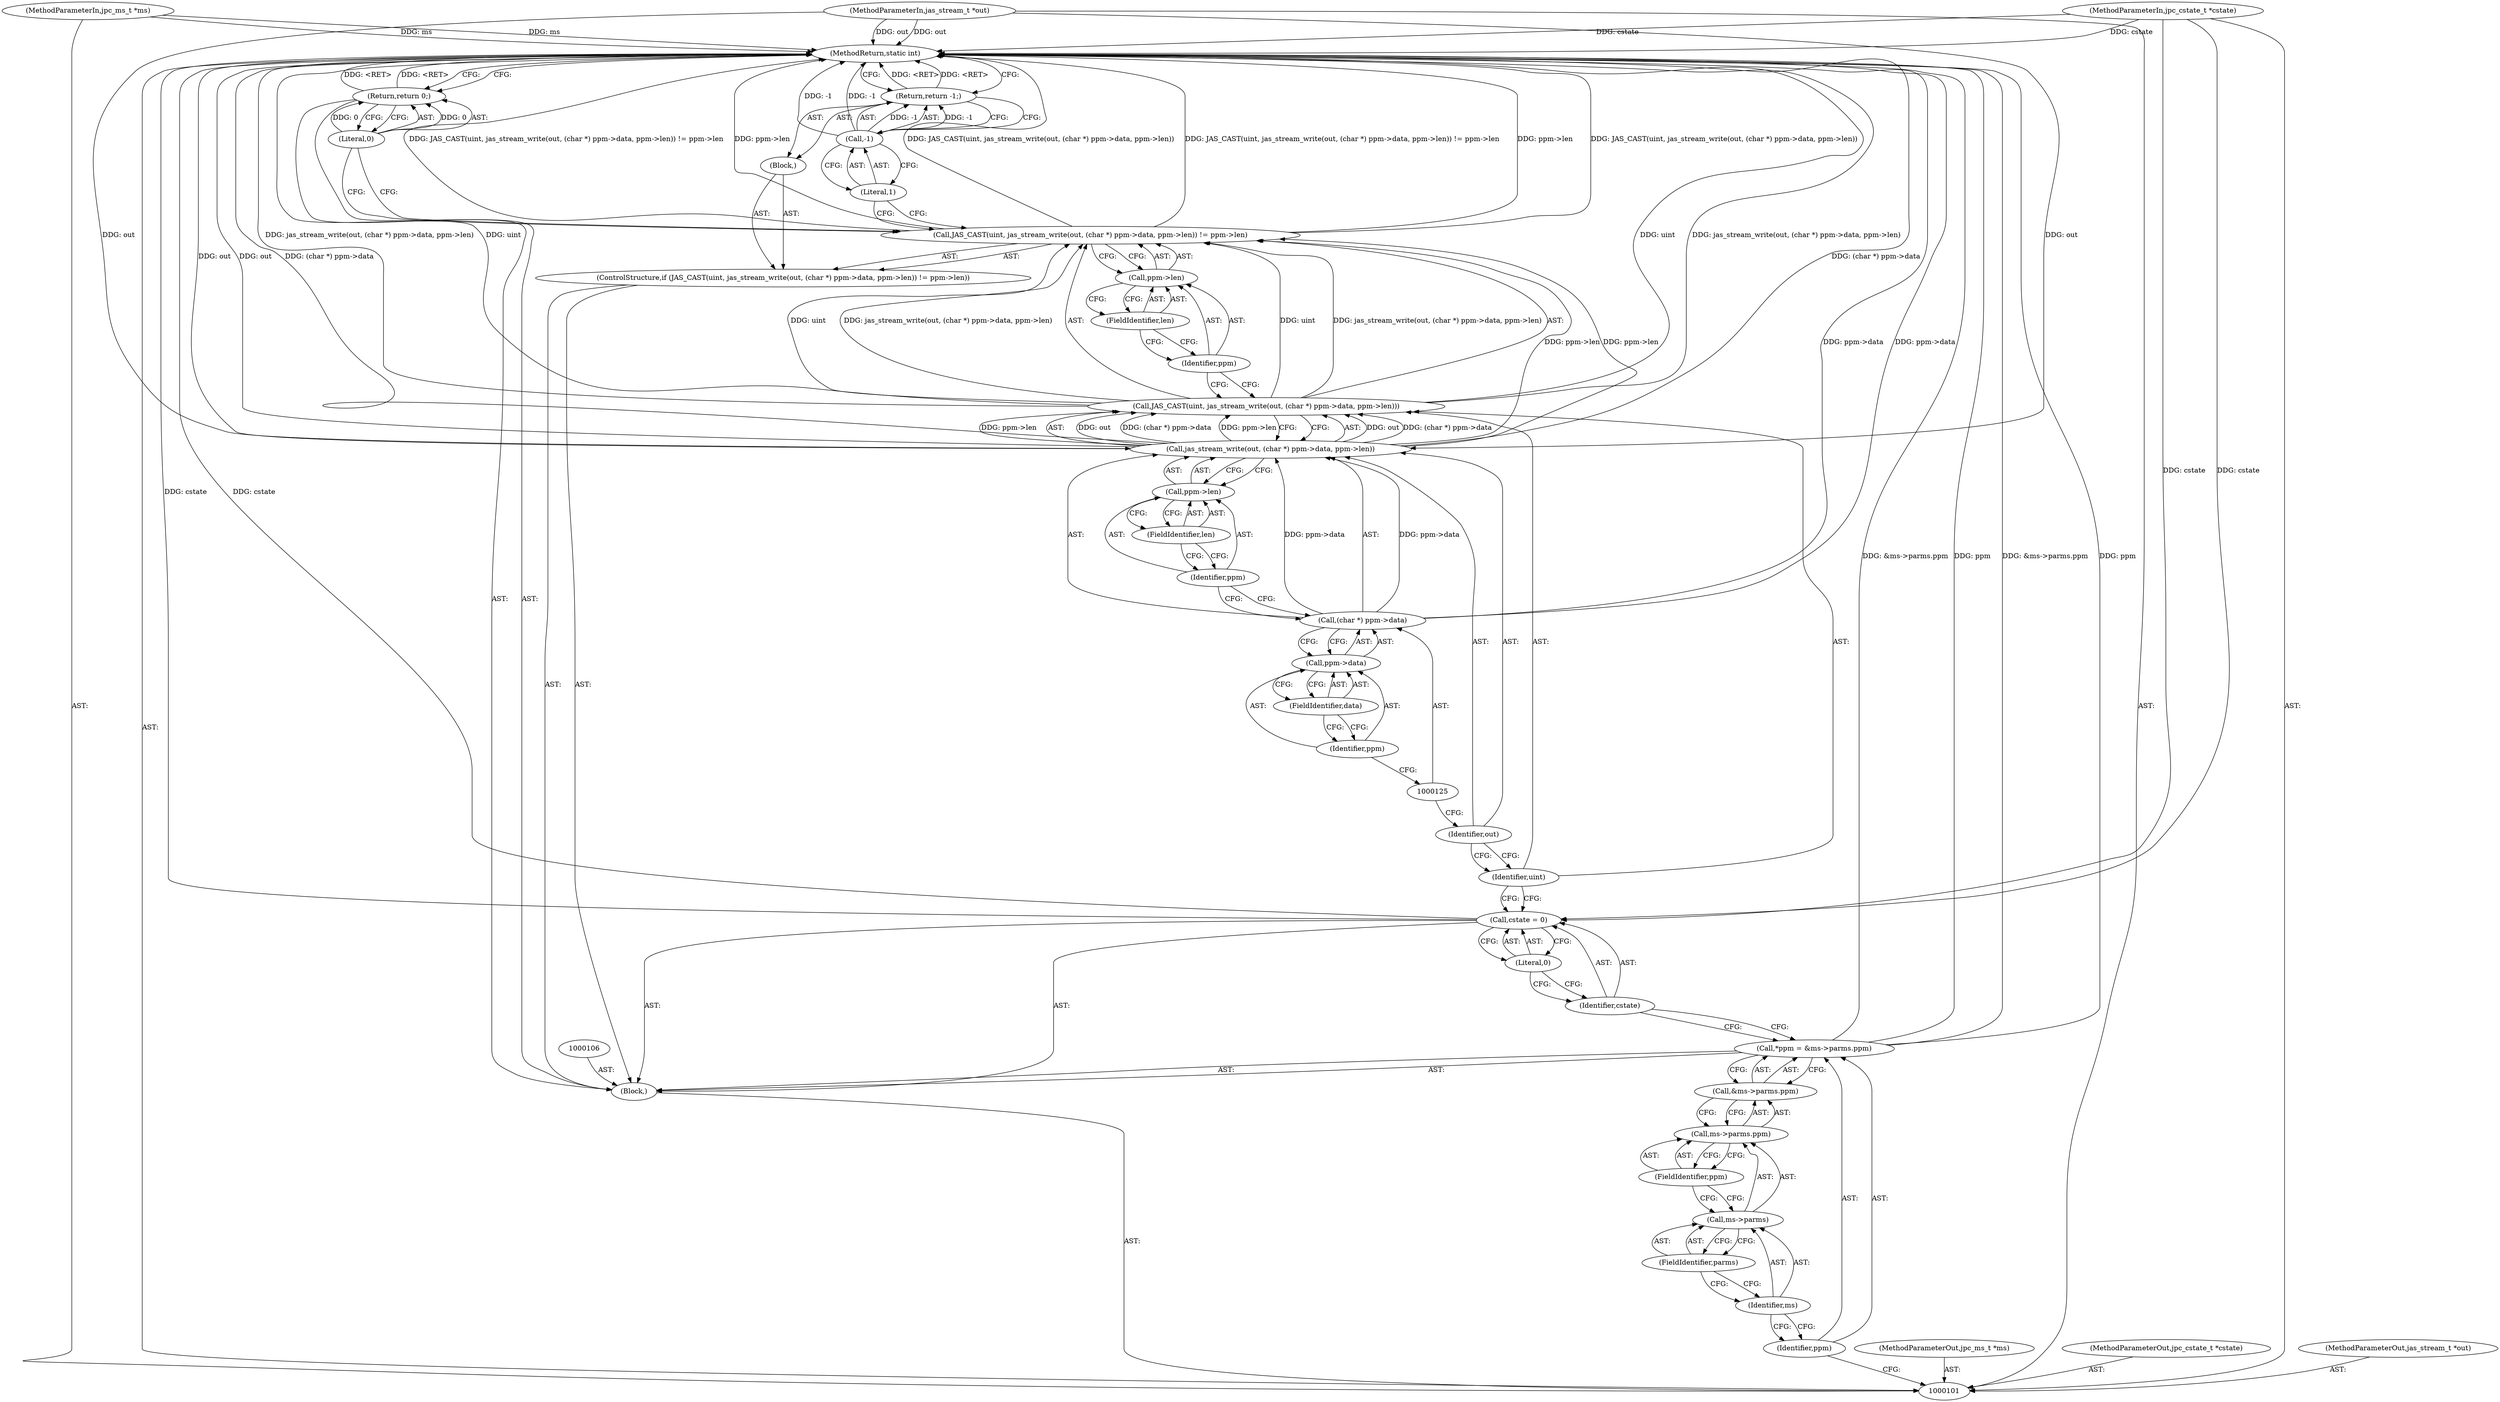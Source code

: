 digraph "1_jasper_d42b2388f7f8e0332c846675133acea151fc557a_36" {
"1000141" [label="(MethodReturn,static int)"];
"1000102" [label="(MethodParameterIn,jpc_ms_t *ms)"];
"1000195" [label="(MethodParameterOut,jpc_ms_t *ms)"];
"1000103" [label="(MethodParameterIn,jpc_cstate_t *cstate)"];
"1000196" [label="(MethodParameterOut,jpc_cstate_t *cstate)"];
"1000104" [label="(MethodParameterIn,jas_stream_t *out)"];
"1000197" [label="(MethodParameterOut,jas_stream_t *out)"];
"1000139" [label="(Return,return 0;)"];
"1000140" [label="(Literal,0)"];
"1000105" [label="(Block,)"];
"1000107" [label="(Call,*ppm = &ms->parms.ppm)"];
"1000108" [label="(Identifier,ppm)"];
"1000109" [label="(Call,&ms->parms.ppm)"];
"1000110" [label="(Call,ms->parms.ppm)"];
"1000111" [label="(Call,ms->parms)"];
"1000112" [label="(Identifier,ms)"];
"1000113" [label="(FieldIdentifier,parms)"];
"1000114" [label="(FieldIdentifier,ppm)"];
"1000117" [label="(Literal,0)"];
"1000115" [label="(Call,cstate = 0)"];
"1000116" [label="(Identifier,cstate)"];
"1000118" [label="(ControlStructure,if (JAS_CAST(uint, jas_stream_write(out, (char *) ppm->data, ppm->len)) != ppm->len))"];
"1000121" [label="(Identifier,uint)"];
"1000122" [label="(Call,jas_stream_write(out, (char *) ppm->data, ppm->len))"];
"1000123" [label="(Identifier,out)"];
"1000124" [label="(Call,(char *) ppm->data)"];
"1000119" [label="(Call,JAS_CAST(uint, jas_stream_write(out, (char *) ppm->data, ppm->len)) != ppm->len)"];
"1000120" [label="(Call,JAS_CAST(uint, jas_stream_write(out, (char *) ppm->data, ppm->len)))"];
"1000126" [label="(Call,ppm->data)"];
"1000127" [label="(Identifier,ppm)"];
"1000128" [label="(FieldIdentifier,data)"];
"1000129" [label="(Call,ppm->len)"];
"1000130" [label="(Identifier,ppm)"];
"1000131" [label="(FieldIdentifier,len)"];
"1000132" [label="(Call,ppm->len)"];
"1000133" [label="(Identifier,ppm)"];
"1000134" [label="(FieldIdentifier,len)"];
"1000135" [label="(Block,)"];
"1000137" [label="(Call,-1)"];
"1000138" [label="(Literal,1)"];
"1000136" [label="(Return,return -1;)"];
"1000141" -> "1000101"  [label="AST: "];
"1000141" -> "1000136"  [label="CFG: "];
"1000141" -> "1000139"  [label="CFG: "];
"1000136" -> "1000141"  [label="DDG: <RET>"];
"1000139" -> "1000141"  [label="DDG: <RET>"];
"1000124" -> "1000141"  [label="DDG: ppm->data"];
"1000107" -> "1000141"  [label="DDG: ppm"];
"1000107" -> "1000141"  [label="DDG: &ms->parms.ppm"];
"1000104" -> "1000141"  [label="DDG: out"];
"1000103" -> "1000141"  [label="DDG: cstate"];
"1000102" -> "1000141"  [label="DDG: ms"];
"1000119" -> "1000141"  [label="DDG: JAS_CAST(uint, jas_stream_write(out, (char *) ppm->data, ppm->len))"];
"1000119" -> "1000141"  [label="DDG: JAS_CAST(uint, jas_stream_write(out, (char *) ppm->data, ppm->len)) != ppm->len"];
"1000119" -> "1000141"  [label="DDG: ppm->len"];
"1000120" -> "1000141"  [label="DDG: jas_stream_write(out, (char *) ppm->data, ppm->len)"];
"1000120" -> "1000141"  [label="DDG: uint"];
"1000115" -> "1000141"  [label="DDG: cstate"];
"1000122" -> "1000141"  [label="DDG: (char *) ppm->data"];
"1000122" -> "1000141"  [label="DDG: out"];
"1000137" -> "1000141"  [label="DDG: -1"];
"1000102" -> "1000101"  [label="AST: "];
"1000102" -> "1000141"  [label="DDG: ms"];
"1000195" -> "1000101"  [label="AST: "];
"1000103" -> "1000101"  [label="AST: "];
"1000103" -> "1000141"  [label="DDG: cstate"];
"1000103" -> "1000115"  [label="DDG: cstate"];
"1000196" -> "1000101"  [label="AST: "];
"1000104" -> "1000101"  [label="AST: "];
"1000104" -> "1000141"  [label="DDG: out"];
"1000104" -> "1000122"  [label="DDG: out"];
"1000197" -> "1000101"  [label="AST: "];
"1000139" -> "1000105"  [label="AST: "];
"1000139" -> "1000140"  [label="CFG: "];
"1000140" -> "1000139"  [label="AST: "];
"1000141" -> "1000139"  [label="CFG: "];
"1000139" -> "1000141"  [label="DDG: <RET>"];
"1000140" -> "1000139"  [label="DDG: 0"];
"1000140" -> "1000139"  [label="AST: "];
"1000140" -> "1000119"  [label="CFG: "];
"1000139" -> "1000140"  [label="CFG: "];
"1000140" -> "1000139"  [label="DDG: 0"];
"1000105" -> "1000101"  [label="AST: "];
"1000106" -> "1000105"  [label="AST: "];
"1000107" -> "1000105"  [label="AST: "];
"1000115" -> "1000105"  [label="AST: "];
"1000118" -> "1000105"  [label="AST: "];
"1000139" -> "1000105"  [label="AST: "];
"1000107" -> "1000105"  [label="AST: "];
"1000107" -> "1000109"  [label="CFG: "];
"1000108" -> "1000107"  [label="AST: "];
"1000109" -> "1000107"  [label="AST: "];
"1000116" -> "1000107"  [label="CFG: "];
"1000107" -> "1000141"  [label="DDG: ppm"];
"1000107" -> "1000141"  [label="DDG: &ms->parms.ppm"];
"1000108" -> "1000107"  [label="AST: "];
"1000108" -> "1000101"  [label="CFG: "];
"1000112" -> "1000108"  [label="CFG: "];
"1000109" -> "1000107"  [label="AST: "];
"1000109" -> "1000110"  [label="CFG: "];
"1000110" -> "1000109"  [label="AST: "];
"1000107" -> "1000109"  [label="CFG: "];
"1000110" -> "1000109"  [label="AST: "];
"1000110" -> "1000114"  [label="CFG: "];
"1000111" -> "1000110"  [label="AST: "];
"1000114" -> "1000110"  [label="AST: "];
"1000109" -> "1000110"  [label="CFG: "];
"1000111" -> "1000110"  [label="AST: "];
"1000111" -> "1000113"  [label="CFG: "];
"1000112" -> "1000111"  [label="AST: "];
"1000113" -> "1000111"  [label="AST: "];
"1000114" -> "1000111"  [label="CFG: "];
"1000112" -> "1000111"  [label="AST: "];
"1000112" -> "1000108"  [label="CFG: "];
"1000113" -> "1000112"  [label="CFG: "];
"1000113" -> "1000111"  [label="AST: "];
"1000113" -> "1000112"  [label="CFG: "];
"1000111" -> "1000113"  [label="CFG: "];
"1000114" -> "1000110"  [label="AST: "];
"1000114" -> "1000111"  [label="CFG: "];
"1000110" -> "1000114"  [label="CFG: "];
"1000117" -> "1000115"  [label="AST: "];
"1000117" -> "1000116"  [label="CFG: "];
"1000115" -> "1000117"  [label="CFG: "];
"1000115" -> "1000105"  [label="AST: "];
"1000115" -> "1000117"  [label="CFG: "];
"1000116" -> "1000115"  [label="AST: "];
"1000117" -> "1000115"  [label="AST: "];
"1000121" -> "1000115"  [label="CFG: "];
"1000115" -> "1000141"  [label="DDG: cstate"];
"1000103" -> "1000115"  [label="DDG: cstate"];
"1000116" -> "1000115"  [label="AST: "];
"1000116" -> "1000107"  [label="CFG: "];
"1000117" -> "1000116"  [label="CFG: "];
"1000118" -> "1000105"  [label="AST: "];
"1000119" -> "1000118"  [label="AST: "];
"1000135" -> "1000118"  [label="AST: "];
"1000121" -> "1000120"  [label="AST: "];
"1000121" -> "1000115"  [label="CFG: "];
"1000123" -> "1000121"  [label="CFG: "];
"1000122" -> "1000120"  [label="AST: "];
"1000122" -> "1000129"  [label="CFG: "];
"1000123" -> "1000122"  [label="AST: "];
"1000124" -> "1000122"  [label="AST: "];
"1000129" -> "1000122"  [label="AST: "];
"1000120" -> "1000122"  [label="CFG: "];
"1000122" -> "1000141"  [label="DDG: (char *) ppm->data"];
"1000122" -> "1000141"  [label="DDG: out"];
"1000122" -> "1000120"  [label="DDG: out"];
"1000122" -> "1000120"  [label="DDG: (char *) ppm->data"];
"1000122" -> "1000120"  [label="DDG: ppm->len"];
"1000104" -> "1000122"  [label="DDG: out"];
"1000124" -> "1000122"  [label="DDG: ppm->data"];
"1000122" -> "1000119"  [label="DDG: ppm->len"];
"1000123" -> "1000122"  [label="AST: "];
"1000123" -> "1000121"  [label="CFG: "];
"1000125" -> "1000123"  [label="CFG: "];
"1000124" -> "1000122"  [label="AST: "];
"1000124" -> "1000126"  [label="CFG: "];
"1000125" -> "1000124"  [label="AST: "];
"1000126" -> "1000124"  [label="AST: "];
"1000130" -> "1000124"  [label="CFG: "];
"1000124" -> "1000141"  [label="DDG: ppm->data"];
"1000124" -> "1000122"  [label="DDG: ppm->data"];
"1000119" -> "1000118"  [label="AST: "];
"1000119" -> "1000132"  [label="CFG: "];
"1000120" -> "1000119"  [label="AST: "];
"1000132" -> "1000119"  [label="AST: "];
"1000138" -> "1000119"  [label="CFG: "];
"1000140" -> "1000119"  [label="CFG: "];
"1000119" -> "1000141"  [label="DDG: JAS_CAST(uint, jas_stream_write(out, (char *) ppm->data, ppm->len))"];
"1000119" -> "1000141"  [label="DDG: JAS_CAST(uint, jas_stream_write(out, (char *) ppm->data, ppm->len)) != ppm->len"];
"1000119" -> "1000141"  [label="DDG: ppm->len"];
"1000120" -> "1000119"  [label="DDG: uint"];
"1000120" -> "1000119"  [label="DDG: jas_stream_write(out, (char *) ppm->data, ppm->len)"];
"1000122" -> "1000119"  [label="DDG: ppm->len"];
"1000120" -> "1000119"  [label="AST: "];
"1000120" -> "1000122"  [label="CFG: "];
"1000121" -> "1000120"  [label="AST: "];
"1000122" -> "1000120"  [label="AST: "];
"1000133" -> "1000120"  [label="CFG: "];
"1000120" -> "1000141"  [label="DDG: jas_stream_write(out, (char *) ppm->data, ppm->len)"];
"1000120" -> "1000141"  [label="DDG: uint"];
"1000120" -> "1000119"  [label="DDG: uint"];
"1000120" -> "1000119"  [label="DDG: jas_stream_write(out, (char *) ppm->data, ppm->len)"];
"1000122" -> "1000120"  [label="DDG: out"];
"1000122" -> "1000120"  [label="DDG: (char *) ppm->data"];
"1000122" -> "1000120"  [label="DDG: ppm->len"];
"1000126" -> "1000124"  [label="AST: "];
"1000126" -> "1000128"  [label="CFG: "];
"1000127" -> "1000126"  [label="AST: "];
"1000128" -> "1000126"  [label="AST: "];
"1000124" -> "1000126"  [label="CFG: "];
"1000127" -> "1000126"  [label="AST: "];
"1000127" -> "1000125"  [label="CFG: "];
"1000128" -> "1000127"  [label="CFG: "];
"1000128" -> "1000126"  [label="AST: "];
"1000128" -> "1000127"  [label="CFG: "];
"1000126" -> "1000128"  [label="CFG: "];
"1000129" -> "1000122"  [label="AST: "];
"1000129" -> "1000131"  [label="CFG: "];
"1000130" -> "1000129"  [label="AST: "];
"1000131" -> "1000129"  [label="AST: "];
"1000122" -> "1000129"  [label="CFG: "];
"1000130" -> "1000129"  [label="AST: "];
"1000130" -> "1000124"  [label="CFG: "];
"1000131" -> "1000130"  [label="CFG: "];
"1000131" -> "1000129"  [label="AST: "];
"1000131" -> "1000130"  [label="CFG: "];
"1000129" -> "1000131"  [label="CFG: "];
"1000132" -> "1000119"  [label="AST: "];
"1000132" -> "1000134"  [label="CFG: "];
"1000133" -> "1000132"  [label="AST: "];
"1000134" -> "1000132"  [label="AST: "];
"1000119" -> "1000132"  [label="CFG: "];
"1000133" -> "1000132"  [label="AST: "];
"1000133" -> "1000120"  [label="CFG: "];
"1000134" -> "1000133"  [label="CFG: "];
"1000134" -> "1000132"  [label="AST: "];
"1000134" -> "1000133"  [label="CFG: "];
"1000132" -> "1000134"  [label="CFG: "];
"1000135" -> "1000118"  [label="AST: "];
"1000136" -> "1000135"  [label="AST: "];
"1000137" -> "1000136"  [label="AST: "];
"1000137" -> "1000138"  [label="CFG: "];
"1000138" -> "1000137"  [label="AST: "];
"1000136" -> "1000137"  [label="CFG: "];
"1000137" -> "1000141"  [label="DDG: -1"];
"1000137" -> "1000136"  [label="DDG: -1"];
"1000138" -> "1000137"  [label="AST: "];
"1000138" -> "1000119"  [label="CFG: "];
"1000137" -> "1000138"  [label="CFG: "];
"1000136" -> "1000135"  [label="AST: "];
"1000136" -> "1000137"  [label="CFG: "];
"1000137" -> "1000136"  [label="AST: "];
"1000141" -> "1000136"  [label="CFG: "];
"1000136" -> "1000141"  [label="DDG: <RET>"];
"1000137" -> "1000136"  [label="DDG: -1"];
}
